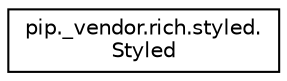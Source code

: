 digraph "Graphical Class Hierarchy"
{
 // LATEX_PDF_SIZE
  edge [fontname="Helvetica",fontsize="10",labelfontname="Helvetica",labelfontsize="10"];
  node [fontname="Helvetica",fontsize="10",shape=record];
  rankdir="LR";
  Node0 [label="pip._vendor.rich.styled.\lStyled",height=0.2,width=0.4,color="black", fillcolor="white", style="filled",URL="$classpip_1_1__vendor_1_1rich_1_1styled_1_1Styled.html",tooltip=" "];
}
